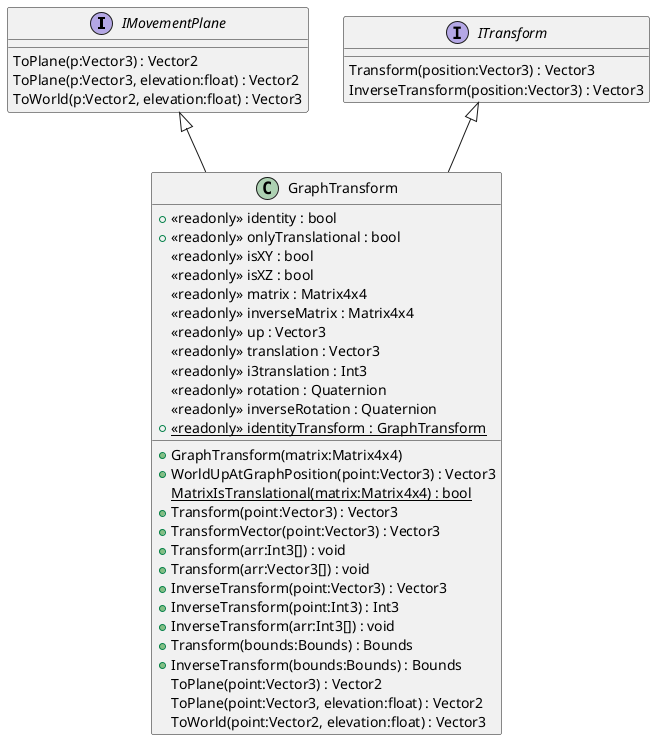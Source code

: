@startuml
interface IMovementPlane {
    ToPlane(p:Vector3) : Vector2
    ToPlane(p:Vector3, elevation:float) : Vector2
    ToWorld(p:Vector2, elevation:float) : Vector3
}
interface ITransform {
    Transform(position:Vector3) : Vector3
    InverseTransform(position:Vector3) : Vector3
}
class GraphTransform {
    + <<readonly>> identity : bool
    + <<readonly>> onlyTranslational : bool
    <<readonly>> isXY : bool
    <<readonly>> isXZ : bool
    <<readonly>> matrix : Matrix4x4
    <<readonly>> inverseMatrix : Matrix4x4
    <<readonly>> up : Vector3
    <<readonly>> translation : Vector3
    <<readonly>> i3translation : Int3
    <<readonly>> rotation : Quaternion
    <<readonly>> inverseRotation : Quaternion
    + {static} <<readonly>> identityTransform : GraphTransform
    + GraphTransform(matrix:Matrix4x4)
    + WorldUpAtGraphPosition(point:Vector3) : Vector3
    {static} MatrixIsTranslational(matrix:Matrix4x4) : bool
    + Transform(point:Vector3) : Vector3
    + TransformVector(point:Vector3) : Vector3
    + Transform(arr:Int3[]) : void
    + Transform(arr:Vector3[]) : void
    + InverseTransform(point:Vector3) : Vector3
    + InverseTransform(point:Int3) : Int3
    + InverseTransform(arr:Int3[]) : void
    + Transform(bounds:Bounds) : Bounds
    + InverseTransform(bounds:Bounds) : Bounds
    ToPlane(point:Vector3) : Vector2
    ToPlane(point:Vector3, elevation:float) : Vector2
    ToWorld(point:Vector2, elevation:float) : Vector3
}
IMovementPlane <|-- GraphTransform
ITransform <|-- GraphTransform
@enduml
